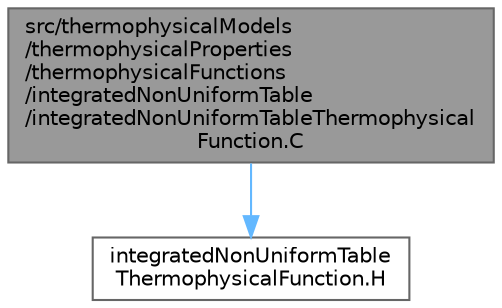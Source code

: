 digraph "src/thermophysicalModels/thermophysicalProperties/thermophysicalFunctions/integratedNonUniformTable/integratedNonUniformTableThermophysicalFunction.C"
{
 // LATEX_PDF_SIZE
  bgcolor="transparent";
  edge [fontname=Helvetica,fontsize=10,labelfontname=Helvetica,labelfontsize=10];
  node [fontname=Helvetica,fontsize=10,shape=box,height=0.2,width=0.4];
  Node1 [id="Node000001",label="src/thermophysicalModels\l/thermophysicalProperties\l/thermophysicalFunctions\l/integratedNonUniformTable\l/integratedNonUniformTableThermophysical\lFunction.C",height=0.2,width=0.4,color="gray40", fillcolor="grey60", style="filled", fontcolor="black",tooltip=" "];
  Node1 -> Node2 [id="edge1_Node000001_Node000002",color="steelblue1",style="solid",tooltip=" "];
  Node2 [id="Node000002",label="integratedNonUniformTable\lThermophysicalFunction.H",height=0.2,width=0.4,color="grey40", fillcolor="white", style="filled",URL="$integratedNonUniformTableThermophysicalFunction_8H.html",tooltip=" "];
}
